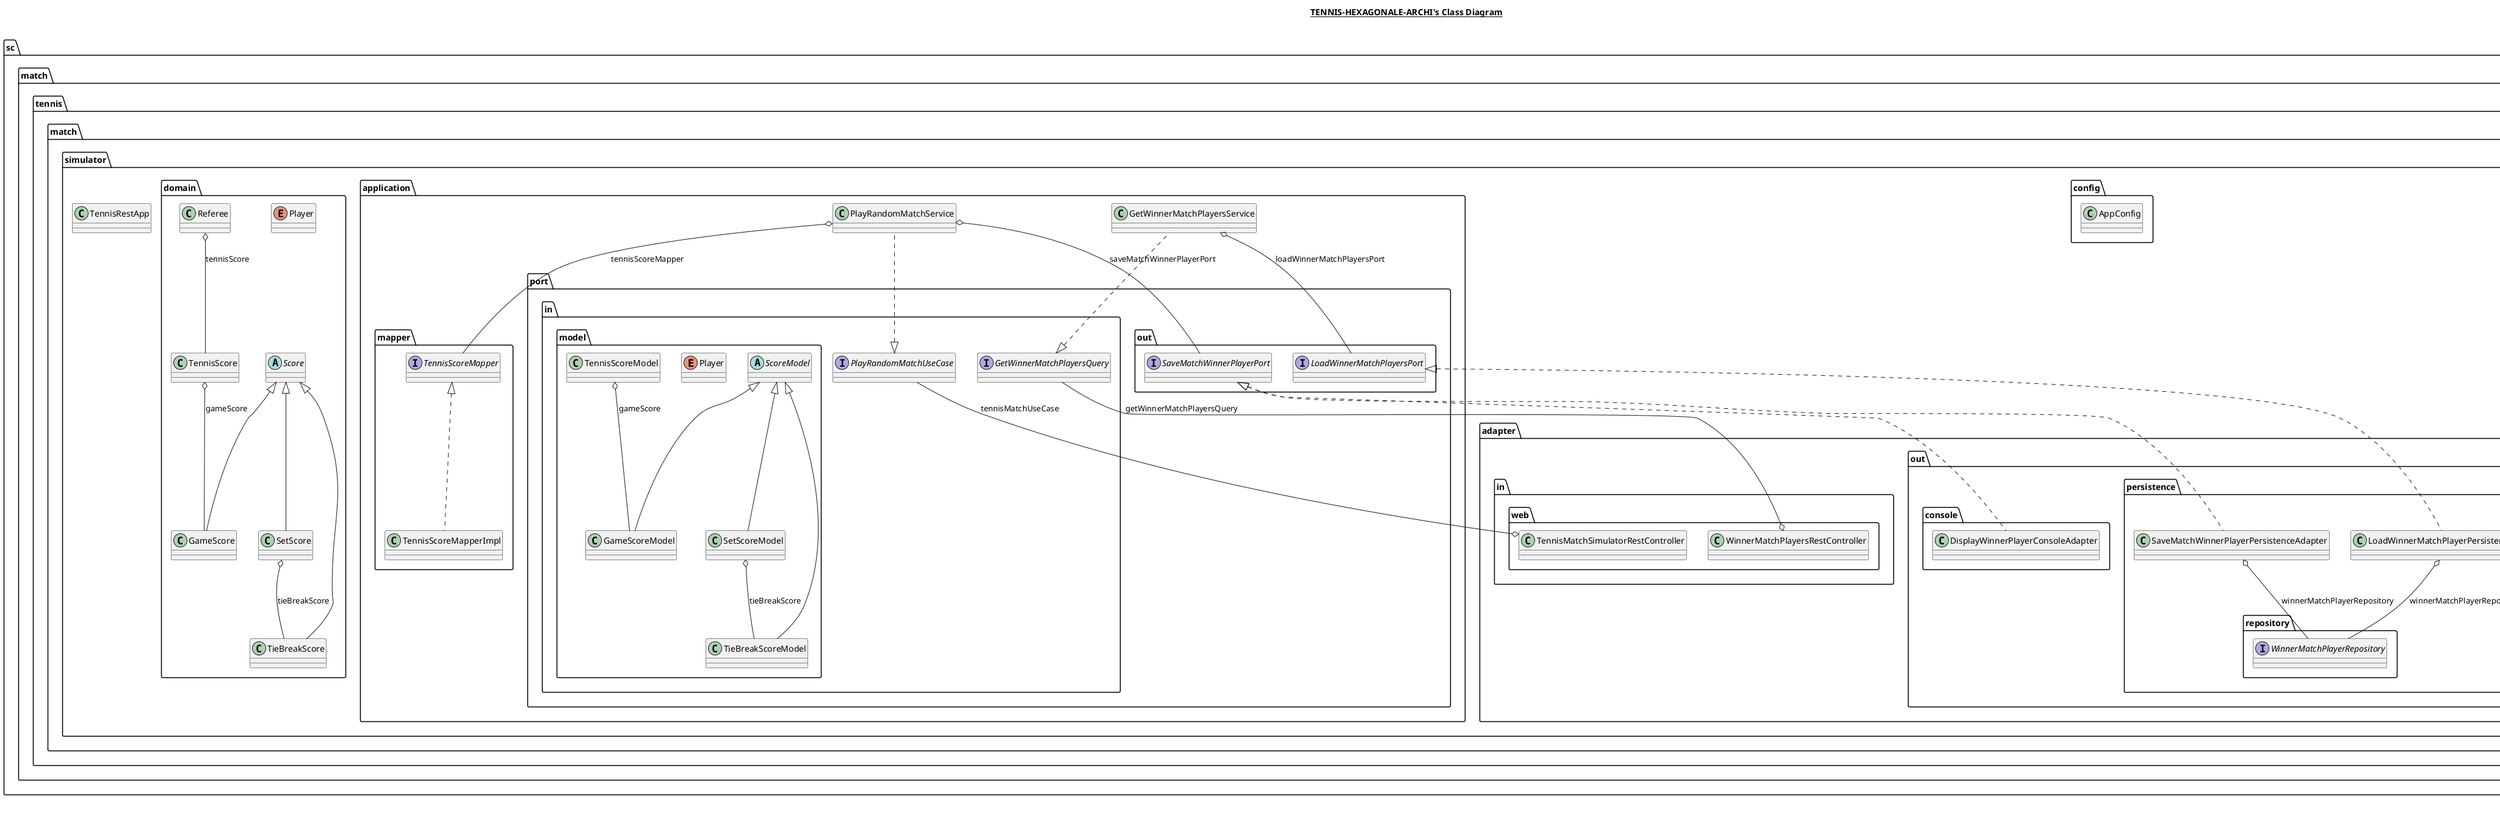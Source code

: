 @startuml

title __TENNIS-HEXAGONALE-ARCHI's Class Diagram__\n

  namespace sc.match.tennis.match.simulator {
    class sc.match.tennis.match.simulator.config.AppConfig {
    }
  }
  

  namespace sc.match.tennis.match.simulator {
    class sc.match.tennis.match.simulator.TennisRestApp {
    }
  }
  

  namespace sc.match.tennis.match.simulator {
    namespace adapter.in.web {
      class sc.match.tennis.match.simulator.adapter.in.web.TennisMatchSimulatorRestController {
      }
    }
  }
  

  namespace sc.match.tennis.match.simulator {
    namespace adapter.in.web {
      class sc.match.tennis.match.simulator.adapter.in.web.WinnerMatchPlayersRestController {
      }
    }
  }
  

  namespace sc.match.tennis.match.simulator {
    namespace adapter.out.console {
      class sc.match.tennis.match.simulator.adapter.out.console.DisplayWinnerPlayerConsoleAdapter {
      }
    }
  }
  

  namespace sc.match.tennis.match.simulator {
    namespace adapter.out.persistence {
      class sc.match.tennis.match.simulator.adapter.out.persistence.LoadWinnerMatchPlayerPersistenceAdapter {
      }
    }
  }
  

  namespace sc.match.tennis.match.simulator {
    namespace adapter.out.persistence {
      class sc.match.tennis.match.simulator.adapter.out.persistence.SaveMatchWinnerPlayerPersistenceAdapter {
      }
    }
  }
  

  namespace sc.match.tennis.match.simulator {
    namespace adapter.out.persistence {
      namespace model {
        class sc.match.tennis.match.simulator.adapter.out.persistence.model.WinnerMatchPlayerEntity {
        }
      }
    }
  }
  

  namespace sc.match.tennis.match.simulator {
    namespace adapter.out.persistence {
      namespace repository {
        interface sc.match.tennis.match.simulator.adapter.out.persistence.repository.WinnerMatchPlayerRepository {
        }
      }
    }
  }
  

  namespace sc.match.tennis.match.simulator {
    namespace application {
      class sc.match.tennis.match.simulator.application.GetWinnerMatchPlayersService {
      }
    }
  }
  

  namespace sc.match.tennis.match.simulator {
    namespace application {
      class sc.match.tennis.match.simulator.application.PlayRandomMatchService {
      }
    }
  }
  

  namespace sc.match.tennis.match.simulator {
    namespace application {
      namespace mapper {
        interface sc.match.tennis.match.simulator.application.mapper.TennisScoreMapper {
        }
      }
    }
  }
  

  namespace sc.match.tennis.match.simulator {
    namespace application {
      namespace mapper {
        class sc.match.tennis.match.simulator.application.mapper.TennisScoreMapperImpl {
        }
      }
    }
  }
  

  namespace sc.match.tennis.match.simulator {
    namespace application {
      namespace port.in {
        interface sc.match.tennis.match.simulator.application.port.in.GetWinnerMatchPlayersQuery {
        }
      }
    }
  }
  

  namespace sc.match.tennis.match.simulator {
    namespace application {
      namespace port.in {
        interface sc.match.tennis.match.simulator.application.port.in.PlayRandomMatchUseCase {
        }
      }
    }
  }
  

  namespace sc.match.tennis.match.simulator {
    namespace application {
      namespace port.in {
        namespace model {
          class sc.match.tennis.match.simulator.application.port.in.model.GameScoreModel {
          }
        }
      }
    }
  }
  

  namespace sc.match.tennis.match.simulator {
    namespace application {
      namespace port.in {
        namespace model {
          enum Player {
          }
        }
      }
    }
  }
  

  namespace sc.match.tennis.match.simulator {
    namespace application {
      namespace port.in {
        namespace model {
          abstract class sc.match.tennis.match.simulator.application.port.in.model.ScoreModel {
          }
        }
      }
    }
  }
  

  namespace sc.match.tennis.match.simulator {
    namespace application {
      namespace port.in {
        namespace model {
          class sc.match.tennis.match.simulator.application.port.in.model.SetScoreModel {
          }
        }
      }
    }
  }
  

  namespace sc.match.tennis.match.simulator {
    namespace application {
      namespace port.in {
        namespace model {
          class sc.match.tennis.match.simulator.application.port.in.model.TennisScoreModel {
          }
        }
      }
    }
  }
  

  namespace sc.match.tennis.match.simulator {
    namespace application {
      namespace port.in {
        namespace model {
          class sc.match.tennis.match.simulator.application.port.in.model.TieBreakScoreModel {
          }
        }
      }
    }
  }
  

  namespace sc.match.tennis.match.simulator {
    namespace application {
      namespace port.out {
        interface sc.match.tennis.match.simulator.application.port.out.LoadWinnerMatchPlayersPort {
        }
      }
    }
  }
  

  namespace sc.match.tennis.match.simulator {
    namespace application {
      namespace port.out {
        interface sc.match.tennis.match.simulator.application.port.out.SaveMatchWinnerPlayerPort {
        }
      }
    }
  }
  

  namespace sc.match.tennis.match.simulator {
    namespace domain {
      class sc.match.tennis.match.simulator.domain.GameScore {
      }
    }
  }
  

  namespace sc.match.tennis.match.simulator {
    namespace domain {
      enum Player {
      }
    }
  }
  

  namespace sc.match.tennis.match.simulator {
    namespace domain {
      class sc.match.tennis.match.simulator.domain.Referee {
      }
    }
  }
  

  namespace sc.match.tennis.match.simulator {
    namespace domain {
      abstract class sc.match.tennis.match.simulator.domain.Score {
      }
    }
  }
  

  namespace sc.match.tennis.match.simulator {
    namespace domain {
      class sc.match.tennis.match.simulator.domain.SetScore {
      }
    }
  }
  

  namespace sc.match.tennis.match.simulator {
    namespace domain {
      class sc.match.tennis.match.simulator.domain.TennisScore {
      }
    }
  }
  

  namespace sc.match.tennis.match.simulator {
    namespace domain {
      class sc.match.tennis.match.simulator.domain.TieBreakScore {
      }
    }
  }
  

  sc.match.tennis.match.simulator.adapter.in.web.TennisMatchSimulatorRestController o-- sc.match.tennis.match.simulator.application.port.in.PlayRandomMatchUseCase : tennisMatchUseCase
  sc.match.tennis.match.simulator.adapter.in.web.WinnerMatchPlayersRestController o-- sc.match.tennis.match.simulator.application.port.in.GetWinnerMatchPlayersQuery : getWinnerMatchPlayersQuery
  sc.match.tennis.match.simulator.adapter.out.console.DisplayWinnerPlayerConsoleAdapter .up.|> sc.match.tennis.match.simulator.application.port.out.SaveMatchWinnerPlayerPort
  sc.match.tennis.match.simulator.adapter.out.persistence.LoadWinnerMatchPlayerPersistenceAdapter .up.|> sc.match.tennis.match.simulator.application.port.out.LoadWinnerMatchPlayersPort
  sc.match.tennis.match.simulator.adapter.out.persistence.LoadWinnerMatchPlayerPersistenceAdapter o-- sc.match.tennis.match.simulator.adapter.out.persistence.repository.WinnerMatchPlayerRepository : winnerMatchPlayerRepository
  sc.match.tennis.match.simulator.adapter.out.persistence.SaveMatchWinnerPlayerPersistenceAdapter .up.|> sc.match.tennis.match.simulator.application.port.out.SaveMatchWinnerPlayerPort
  sc.match.tennis.match.simulator.adapter.out.persistence.SaveMatchWinnerPlayerPersistenceAdapter o-- sc.match.tennis.match.simulator.adapter.out.persistence.repository.WinnerMatchPlayerRepository : winnerMatchPlayerRepository
  sc.match.tennis.match.simulator.application.GetWinnerMatchPlayersService .up.|> sc.match.tennis.match.simulator.application.port.in.GetWinnerMatchPlayersQuery
  sc.match.tennis.match.simulator.application.GetWinnerMatchPlayersService o-- sc.match.tennis.match.simulator.application.port.out.LoadWinnerMatchPlayersPort : loadWinnerMatchPlayersPort
  sc.match.tennis.match.simulator.application.PlayRandomMatchService .up.|> sc.match.tennis.match.simulator.application.port.in.PlayRandomMatchUseCase
  sc.match.tennis.match.simulator.application.PlayRandomMatchService o-- sc.match.tennis.match.simulator.application.port.out.SaveMatchWinnerPlayerPort : saveMatchWinnerPlayerPort
  sc.match.tennis.match.simulator.application.PlayRandomMatchService o-- sc.match.tennis.match.simulator.application.mapper.TennisScoreMapper : tennisScoreMapper
  sc.match.tennis.match.simulator.application.mapper.TennisScoreMapperImpl .up.|> sc.match.tennis.match.simulator.application.mapper.TennisScoreMapper
  sc.match.tennis.match.simulator.application.port.in.model.GameScoreModel -up-|> sc.match.tennis.match.simulator.application.port.in.model.ScoreModel
  sc.match.tennis.match.simulator.application.port.in.model.SetScoreModel -up-|> sc.match.tennis.match.simulator.application.port.in.model.ScoreModel
  sc.match.tennis.match.simulator.application.port.in.model.SetScoreModel o-- sc.match.tennis.match.simulator.application.port.in.model.TieBreakScoreModel : tieBreakScore
  sc.match.tennis.match.simulator.application.port.in.model.TennisScoreModel o-- sc.match.tennis.match.simulator.application.port.in.model.GameScoreModel : gameScore
  sc.match.tennis.match.simulator.application.port.in.model.TieBreakScoreModel -up-|> sc.match.tennis.match.simulator.application.port.in.model.ScoreModel
  sc.match.tennis.match.simulator.domain.GameScore -up-|> sc.match.tennis.match.simulator.domain.Score
  sc.match.tennis.match.simulator.domain.Referee o-- sc.match.tennis.match.simulator.domain.TennisScore : tennisScore
  sc.match.tennis.match.simulator.domain.SetScore -up-|> sc.match.tennis.match.simulator.domain.Score
  sc.match.tennis.match.simulator.domain.SetScore o-- sc.match.tennis.match.simulator.domain.TieBreakScore : tieBreakScore
  sc.match.tennis.match.simulator.domain.TennisScore o-- sc.match.tennis.match.simulator.domain.GameScore : gameScore
  sc.match.tennis.match.simulator.domain.TieBreakScore -up-|> sc.match.tennis.match.simulator.domain.Score


right footer


PlantUML diagram generated by SketchIt! (https://bitbucket.org/pmesmeur/sketch.it)
For more information about this tool, please contact philippe.mesmeur@gmail.com
endfooter

@enduml
